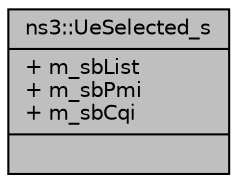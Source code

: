 digraph "ns3::UeSelected_s"
{
  edge [fontname="Helvetica",fontsize="10",labelfontname="Helvetica",labelfontsize="10"];
  node [fontname="Helvetica",fontsize="10",shape=record];
  Node1 [label="{ns3::UeSelected_s\n|+ m_sbList\l+ m_sbPmi\l+ m_sbCqi\l|}",height=0.2,width=0.4,color="black", fillcolor="grey75", style="filled", fontcolor="black"];
}
